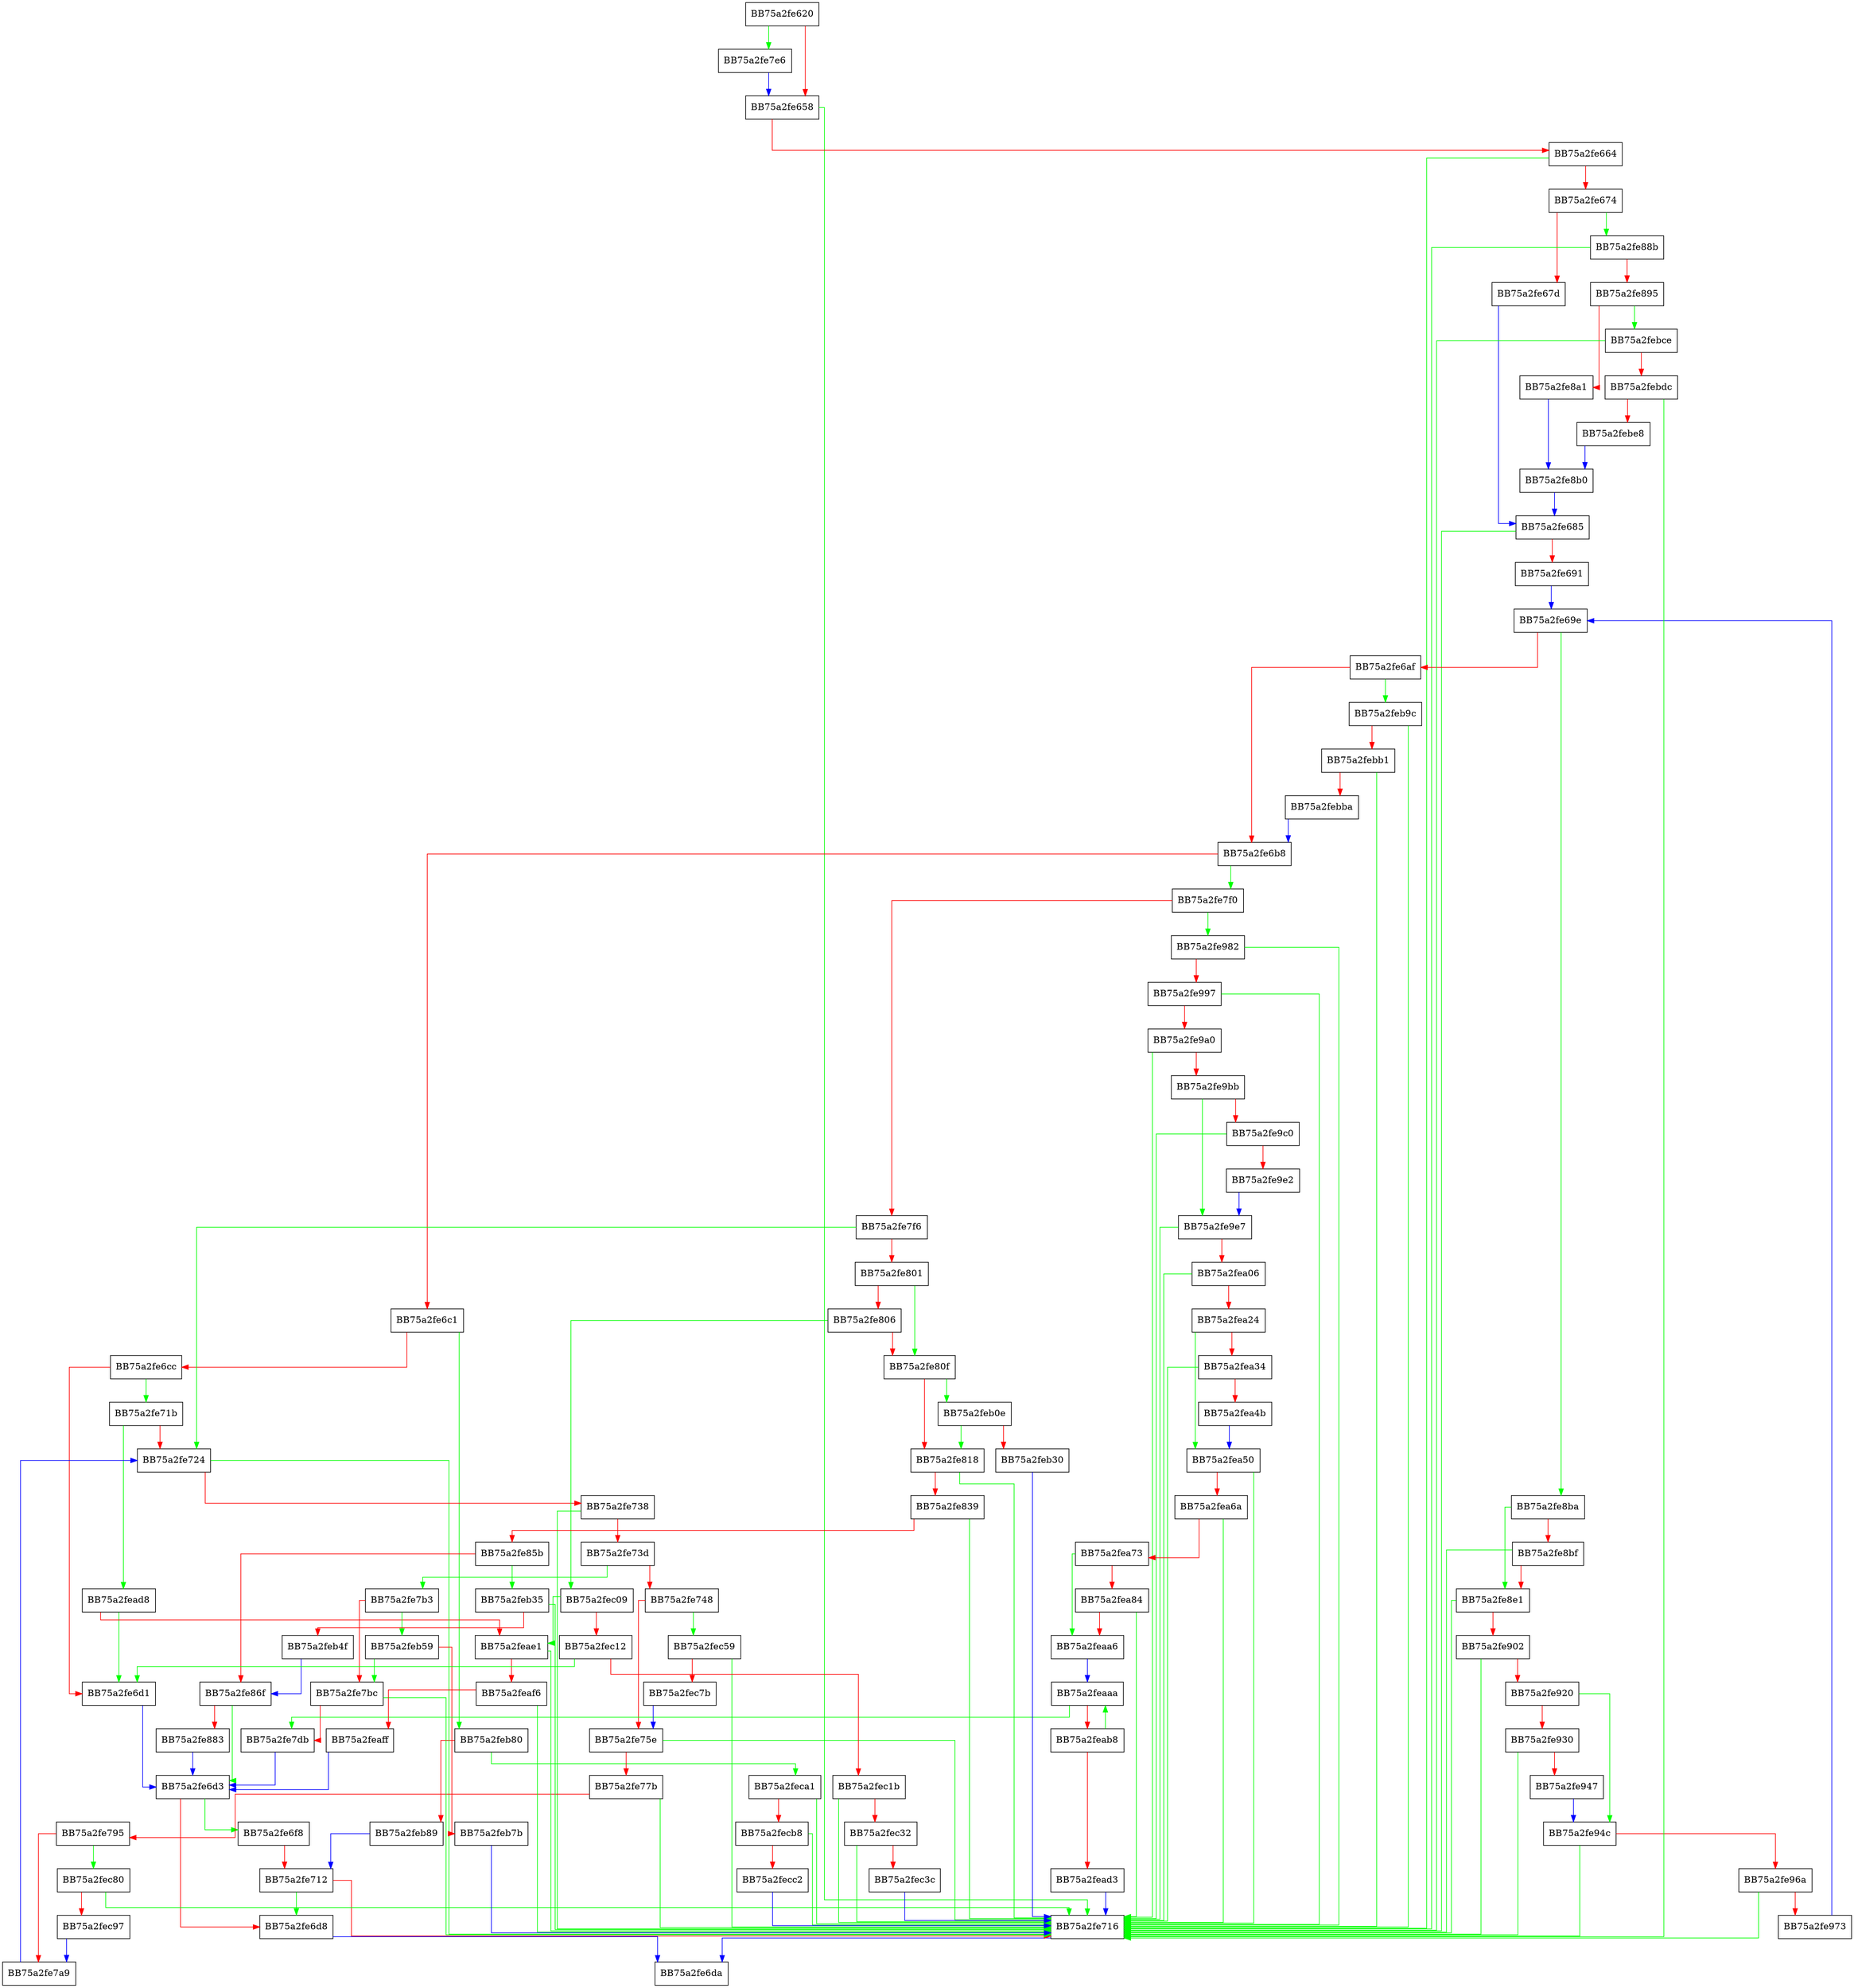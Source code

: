 digraph extract_type_from_sig {
  node [shape="box"];
  graph [splines=ortho];
  BB75a2fe620 -> BB75a2fe7e6 [color="green"];
  BB75a2fe620 -> BB75a2fe658 [color="red"];
  BB75a2fe658 -> BB75a2fe716 [color="green"];
  BB75a2fe658 -> BB75a2fe664 [color="red"];
  BB75a2fe664 -> BB75a2fe716 [color="green"];
  BB75a2fe664 -> BB75a2fe674 [color="red"];
  BB75a2fe674 -> BB75a2fe88b [color="green"];
  BB75a2fe674 -> BB75a2fe67d [color="red"];
  BB75a2fe67d -> BB75a2fe685 [color="blue"];
  BB75a2fe685 -> BB75a2fe716 [color="green"];
  BB75a2fe685 -> BB75a2fe691 [color="red"];
  BB75a2fe691 -> BB75a2fe69e [color="blue"];
  BB75a2fe69e -> BB75a2fe8ba [color="green"];
  BB75a2fe69e -> BB75a2fe6af [color="red"];
  BB75a2fe6af -> BB75a2feb9c [color="green"];
  BB75a2fe6af -> BB75a2fe6b8 [color="red"];
  BB75a2fe6b8 -> BB75a2fe7f0 [color="green"];
  BB75a2fe6b8 -> BB75a2fe6c1 [color="red"];
  BB75a2fe6c1 -> BB75a2feb80 [color="green"];
  BB75a2fe6c1 -> BB75a2fe6cc [color="red"];
  BB75a2fe6cc -> BB75a2fe71b [color="green"];
  BB75a2fe6cc -> BB75a2fe6d1 [color="red"];
  BB75a2fe6d1 -> BB75a2fe6d3 [color="blue"];
  BB75a2fe6d3 -> BB75a2fe6f8 [color="green"];
  BB75a2fe6d3 -> BB75a2fe6d8 [color="red"];
  BB75a2fe6d8 -> BB75a2fe6da [color="blue"];
  BB75a2fe6f8 -> BB75a2fe712 [color="red"];
  BB75a2fe712 -> BB75a2fe6d8 [color="green"];
  BB75a2fe712 -> BB75a2fe716 [color="red"];
  BB75a2fe716 -> BB75a2fe6da [color="blue"];
  BB75a2fe71b -> BB75a2fead8 [color="green"];
  BB75a2fe71b -> BB75a2fe724 [color="red"];
  BB75a2fe724 -> BB75a2fe716 [color="green"];
  BB75a2fe724 -> BB75a2fe738 [color="red"];
  BB75a2fe738 -> BB75a2fe716 [color="green"];
  BB75a2fe738 -> BB75a2fe73d [color="red"];
  BB75a2fe73d -> BB75a2fe7b3 [color="green"];
  BB75a2fe73d -> BB75a2fe748 [color="red"];
  BB75a2fe748 -> BB75a2fec59 [color="green"];
  BB75a2fe748 -> BB75a2fe75e [color="red"];
  BB75a2fe75e -> BB75a2fe716 [color="green"];
  BB75a2fe75e -> BB75a2fe77b [color="red"];
  BB75a2fe77b -> BB75a2fe716 [color="green"];
  BB75a2fe77b -> BB75a2fe795 [color="red"];
  BB75a2fe795 -> BB75a2fec80 [color="green"];
  BB75a2fe795 -> BB75a2fe7a9 [color="red"];
  BB75a2fe7a9 -> BB75a2fe724 [color="blue"];
  BB75a2fe7b3 -> BB75a2feb59 [color="green"];
  BB75a2fe7b3 -> BB75a2fe7bc [color="red"];
  BB75a2fe7bc -> BB75a2fe716 [color="green"];
  BB75a2fe7bc -> BB75a2fe7db [color="red"];
  BB75a2fe7db -> BB75a2fe6d3 [color="blue"];
  BB75a2fe7e6 -> BB75a2fe658 [color="blue"];
  BB75a2fe7f0 -> BB75a2fe982 [color="green"];
  BB75a2fe7f0 -> BB75a2fe7f6 [color="red"];
  BB75a2fe7f6 -> BB75a2fe724 [color="green"];
  BB75a2fe7f6 -> BB75a2fe801 [color="red"];
  BB75a2fe801 -> BB75a2fe80f [color="green"];
  BB75a2fe801 -> BB75a2fe806 [color="red"];
  BB75a2fe806 -> BB75a2fec09 [color="green"];
  BB75a2fe806 -> BB75a2fe80f [color="red"];
  BB75a2fe80f -> BB75a2feb0e [color="green"];
  BB75a2fe80f -> BB75a2fe818 [color="red"];
  BB75a2fe818 -> BB75a2fe716 [color="green"];
  BB75a2fe818 -> BB75a2fe839 [color="red"];
  BB75a2fe839 -> BB75a2fe716 [color="green"];
  BB75a2fe839 -> BB75a2fe85b [color="red"];
  BB75a2fe85b -> BB75a2feb35 [color="green"];
  BB75a2fe85b -> BB75a2fe86f [color="red"];
  BB75a2fe86f -> BB75a2fe6d3 [color="green"];
  BB75a2fe86f -> BB75a2fe883 [color="red"];
  BB75a2fe883 -> BB75a2fe6d3 [color="blue"];
  BB75a2fe88b -> BB75a2fe716 [color="green"];
  BB75a2fe88b -> BB75a2fe895 [color="red"];
  BB75a2fe895 -> BB75a2febce [color="green"];
  BB75a2fe895 -> BB75a2fe8a1 [color="red"];
  BB75a2fe8a1 -> BB75a2fe8b0 [color="blue"];
  BB75a2fe8b0 -> BB75a2fe685 [color="blue"];
  BB75a2fe8ba -> BB75a2fe8e1 [color="green"];
  BB75a2fe8ba -> BB75a2fe8bf [color="red"];
  BB75a2fe8bf -> BB75a2fe716 [color="green"];
  BB75a2fe8bf -> BB75a2fe8e1 [color="red"];
  BB75a2fe8e1 -> BB75a2fe716 [color="green"];
  BB75a2fe8e1 -> BB75a2fe902 [color="red"];
  BB75a2fe902 -> BB75a2fe716 [color="green"];
  BB75a2fe902 -> BB75a2fe920 [color="red"];
  BB75a2fe920 -> BB75a2fe94c [color="green"];
  BB75a2fe920 -> BB75a2fe930 [color="red"];
  BB75a2fe930 -> BB75a2fe716 [color="green"];
  BB75a2fe930 -> BB75a2fe947 [color="red"];
  BB75a2fe947 -> BB75a2fe94c [color="blue"];
  BB75a2fe94c -> BB75a2fe716 [color="green"];
  BB75a2fe94c -> BB75a2fe96a [color="red"];
  BB75a2fe96a -> BB75a2fe716 [color="green"];
  BB75a2fe96a -> BB75a2fe973 [color="red"];
  BB75a2fe973 -> BB75a2fe69e [color="blue"];
  BB75a2fe982 -> BB75a2fe716 [color="green"];
  BB75a2fe982 -> BB75a2fe997 [color="red"];
  BB75a2fe997 -> BB75a2fe716 [color="green"];
  BB75a2fe997 -> BB75a2fe9a0 [color="red"];
  BB75a2fe9a0 -> BB75a2fe716 [color="green"];
  BB75a2fe9a0 -> BB75a2fe9bb [color="red"];
  BB75a2fe9bb -> BB75a2fe9e7 [color="green"];
  BB75a2fe9bb -> BB75a2fe9c0 [color="red"];
  BB75a2fe9c0 -> BB75a2fe716 [color="green"];
  BB75a2fe9c0 -> BB75a2fe9e2 [color="red"];
  BB75a2fe9e2 -> BB75a2fe9e7 [color="blue"];
  BB75a2fe9e7 -> BB75a2fe716 [color="green"];
  BB75a2fe9e7 -> BB75a2fea06 [color="red"];
  BB75a2fea06 -> BB75a2fe716 [color="green"];
  BB75a2fea06 -> BB75a2fea24 [color="red"];
  BB75a2fea24 -> BB75a2fea50 [color="green"];
  BB75a2fea24 -> BB75a2fea34 [color="red"];
  BB75a2fea34 -> BB75a2fe716 [color="green"];
  BB75a2fea34 -> BB75a2fea4b [color="red"];
  BB75a2fea4b -> BB75a2fea50 [color="blue"];
  BB75a2fea50 -> BB75a2fe716 [color="green"];
  BB75a2fea50 -> BB75a2fea6a [color="red"];
  BB75a2fea6a -> BB75a2fe716 [color="green"];
  BB75a2fea6a -> BB75a2fea73 [color="red"];
  BB75a2fea73 -> BB75a2feaa6 [color="green"];
  BB75a2fea73 -> BB75a2fea84 [color="red"];
  BB75a2fea84 -> BB75a2fe716 [color="green"];
  BB75a2fea84 -> BB75a2feaa6 [color="red"];
  BB75a2feaa6 -> BB75a2feaaa [color="blue"];
  BB75a2feaaa -> BB75a2fe7db [color="green"];
  BB75a2feaaa -> BB75a2feab8 [color="red"];
  BB75a2feab8 -> BB75a2feaaa [color="green"];
  BB75a2feab8 -> BB75a2fead3 [color="red"];
  BB75a2fead3 -> BB75a2fe716 [color="blue"];
  BB75a2fead8 -> BB75a2fe6d1 [color="green"];
  BB75a2fead8 -> BB75a2feae1 [color="red"];
  BB75a2feae1 -> BB75a2fe716 [color="green"];
  BB75a2feae1 -> BB75a2feaf6 [color="red"];
  BB75a2feaf6 -> BB75a2fe716 [color="green"];
  BB75a2feaf6 -> BB75a2feaff [color="red"];
  BB75a2feaff -> BB75a2fe6d3 [color="blue"];
  BB75a2feb0e -> BB75a2fe818 [color="green"];
  BB75a2feb0e -> BB75a2feb30 [color="red"];
  BB75a2feb30 -> BB75a2fe716 [color="blue"];
  BB75a2feb35 -> BB75a2fe716 [color="green"];
  BB75a2feb35 -> BB75a2feb4f [color="red"];
  BB75a2feb4f -> BB75a2fe86f [color="blue"];
  BB75a2feb59 -> BB75a2fe7bc [color="green"];
  BB75a2feb59 -> BB75a2feb7b [color="red"];
  BB75a2feb7b -> BB75a2fe716 [color="blue"];
  BB75a2feb80 -> BB75a2feca1 [color="green"];
  BB75a2feb80 -> BB75a2feb89 [color="red"];
  BB75a2feb89 -> BB75a2fe712 [color="blue"];
  BB75a2feb9c -> BB75a2fe716 [color="green"];
  BB75a2feb9c -> BB75a2febb1 [color="red"];
  BB75a2febb1 -> BB75a2fe716 [color="green"];
  BB75a2febb1 -> BB75a2febba [color="red"];
  BB75a2febba -> BB75a2fe6b8 [color="blue"];
  BB75a2febce -> BB75a2fe716 [color="green"];
  BB75a2febce -> BB75a2febdc [color="red"];
  BB75a2febdc -> BB75a2fe716 [color="green"];
  BB75a2febdc -> BB75a2febe8 [color="red"];
  BB75a2febe8 -> BB75a2fe8b0 [color="blue"];
  BB75a2fec09 -> BB75a2feae1 [color="green"];
  BB75a2fec09 -> BB75a2fec12 [color="red"];
  BB75a2fec12 -> BB75a2fe6d1 [color="green"];
  BB75a2fec12 -> BB75a2fec1b [color="red"];
  BB75a2fec1b -> BB75a2fe716 [color="green"];
  BB75a2fec1b -> BB75a2fec32 [color="red"];
  BB75a2fec32 -> BB75a2fe716 [color="green"];
  BB75a2fec32 -> BB75a2fec3c [color="red"];
  BB75a2fec3c -> BB75a2fe716 [color="blue"];
  BB75a2fec59 -> BB75a2fe716 [color="green"];
  BB75a2fec59 -> BB75a2fec7b [color="red"];
  BB75a2fec7b -> BB75a2fe75e [color="blue"];
  BB75a2fec80 -> BB75a2fe716 [color="green"];
  BB75a2fec80 -> BB75a2fec97 [color="red"];
  BB75a2fec97 -> BB75a2fe7a9 [color="blue"];
  BB75a2feca1 -> BB75a2fe716 [color="green"];
  BB75a2feca1 -> BB75a2fecb8 [color="red"];
  BB75a2fecb8 -> BB75a2fe716 [color="green"];
  BB75a2fecb8 -> BB75a2fecc2 [color="red"];
  BB75a2fecc2 -> BB75a2fe716 [color="blue"];
}